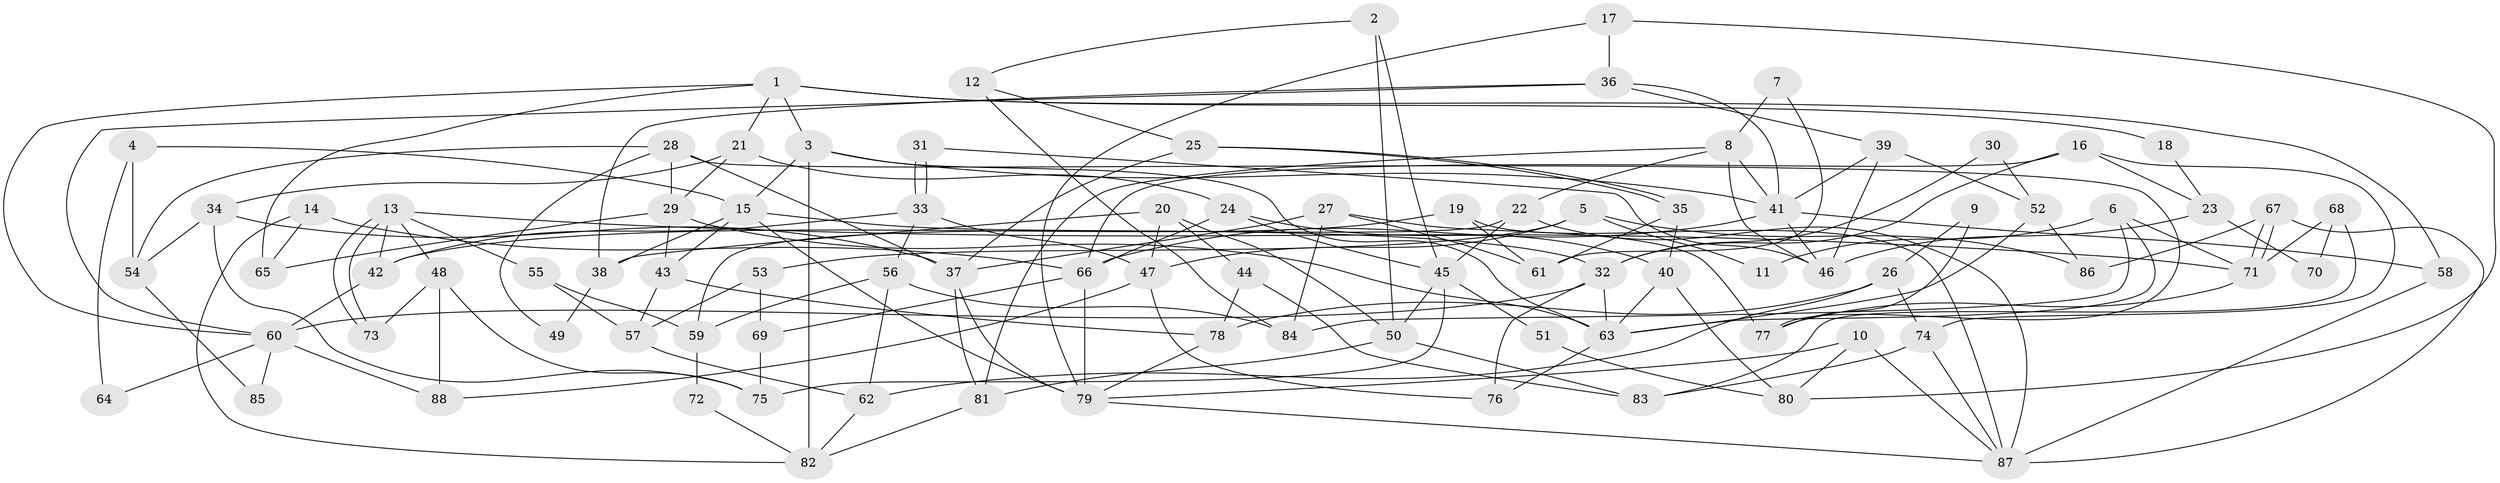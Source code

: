 // coarse degree distribution, {5: 0.14285714285714285, 13: 0.02857142857142857, 4: 0.2, 10: 0.11428571428571428, 6: 0.14285714285714285, 7: 0.11428571428571428, 2: 0.05714285714285714, 8: 0.08571428571428572, 11: 0.02857142857142857, 3: 0.08571428571428572}
// Generated by graph-tools (version 1.1) at 2025/18/03/04/25 18:18:30]
// undirected, 88 vertices, 176 edges
graph export_dot {
graph [start="1"]
  node [color=gray90,style=filled];
  1;
  2;
  3;
  4;
  5;
  6;
  7;
  8;
  9;
  10;
  11;
  12;
  13;
  14;
  15;
  16;
  17;
  18;
  19;
  20;
  21;
  22;
  23;
  24;
  25;
  26;
  27;
  28;
  29;
  30;
  31;
  32;
  33;
  34;
  35;
  36;
  37;
  38;
  39;
  40;
  41;
  42;
  43;
  44;
  45;
  46;
  47;
  48;
  49;
  50;
  51;
  52;
  53;
  54;
  55;
  56;
  57;
  58;
  59;
  60;
  61;
  62;
  63;
  64;
  65;
  66;
  67;
  68;
  69;
  70;
  71;
  72;
  73;
  74;
  75;
  76;
  77;
  78;
  79;
  80;
  81;
  82;
  83;
  84;
  85;
  86;
  87;
  88;
  1 -- 60;
  1 -- 3;
  1 -- 18;
  1 -- 21;
  1 -- 58;
  1 -- 65;
  2 -- 45;
  2 -- 50;
  2 -- 12;
  3 -- 15;
  3 -- 63;
  3 -- 41;
  3 -- 82;
  4 -- 15;
  4 -- 54;
  4 -- 64;
  5 -- 53;
  5 -- 47;
  5 -- 11;
  5 -- 86;
  6 -- 63;
  6 -- 71;
  6 -- 11;
  6 -- 84;
  7 -- 61;
  7 -- 8;
  8 -- 81;
  8 -- 22;
  8 -- 41;
  8 -- 46;
  9 -- 26;
  9 -- 77;
  10 -- 79;
  10 -- 87;
  10 -- 80;
  12 -- 84;
  12 -- 25;
  13 -- 71;
  13 -- 73;
  13 -- 73;
  13 -- 42;
  13 -- 48;
  13 -- 55;
  14 -- 82;
  14 -- 65;
  14 -- 66;
  15 -- 32;
  15 -- 79;
  15 -- 38;
  15 -- 43;
  16 -- 32;
  16 -- 66;
  16 -- 23;
  16 -- 74;
  17 -- 36;
  17 -- 79;
  17 -- 80;
  18 -- 23;
  19 -- 87;
  19 -- 42;
  19 -- 61;
  20 -- 50;
  20 -- 38;
  20 -- 44;
  20 -- 47;
  21 -- 24;
  21 -- 29;
  21 -- 34;
  22 -- 87;
  22 -- 45;
  22 -- 59;
  23 -- 46;
  23 -- 70;
  24 -- 45;
  24 -- 66;
  24 -- 40;
  25 -- 35;
  25 -- 35;
  25 -- 37;
  26 -- 74;
  26 -- 62;
  26 -- 78;
  27 -- 61;
  27 -- 37;
  27 -- 77;
  27 -- 84;
  28 -- 29;
  28 -- 37;
  28 -- 49;
  28 -- 54;
  28 -- 77;
  29 -- 63;
  29 -- 43;
  29 -- 65;
  30 -- 52;
  30 -- 32;
  31 -- 33;
  31 -- 33;
  31 -- 46;
  32 -- 63;
  32 -- 60;
  32 -- 76;
  33 -- 47;
  33 -- 42;
  33 -- 56;
  34 -- 37;
  34 -- 54;
  34 -- 75;
  35 -- 40;
  35 -- 61;
  36 -- 39;
  36 -- 41;
  36 -- 38;
  36 -- 60;
  37 -- 79;
  37 -- 81;
  38 -- 49;
  39 -- 46;
  39 -- 41;
  39 -- 52;
  40 -- 80;
  40 -- 63;
  41 -- 46;
  41 -- 58;
  41 -- 66;
  42 -- 60;
  43 -- 57;
  43 -- 78;
  44 -- 78;
  44 -- 83;
  45 -- 50;
  45 -- 75;
  45 -- 51;
  47 -- 76;
  47 -- 88;
  48 -- 88;
  48 -- 73;
  48 -- 75;
  50 -- 81;
  50 -- 83;
  51 -- 80;
  52 -- 86;
  52 -- 63;
  53 -- 69;
  53 -- 57;
  54 -- 85;
  55 -- 59;
  55 -- 57;
  56 -- 84;
  56 -- 59;
  56 -- 62;
  57 -- 62;
  58 -- 87;
  59 -- 72;
  60 -- 64;
  60 -- 85;
  60 -- 88;
  62 -- 82;
  63 -- 76;
  66 -- 69;
  66 -- 79;
  67 -- 71;
  67 -- 71;
  67 -- 87;
  67 -- 86;
  68 -- 71;
  68 -- 83;
  68 -- 70;
  69 -- 75;
  71 -- 77;
  72 -- 82;
  74 -- 87;
  74 -- 83;
  78 -- 79;
  79 -- 87;
  81 -- 82;
}
